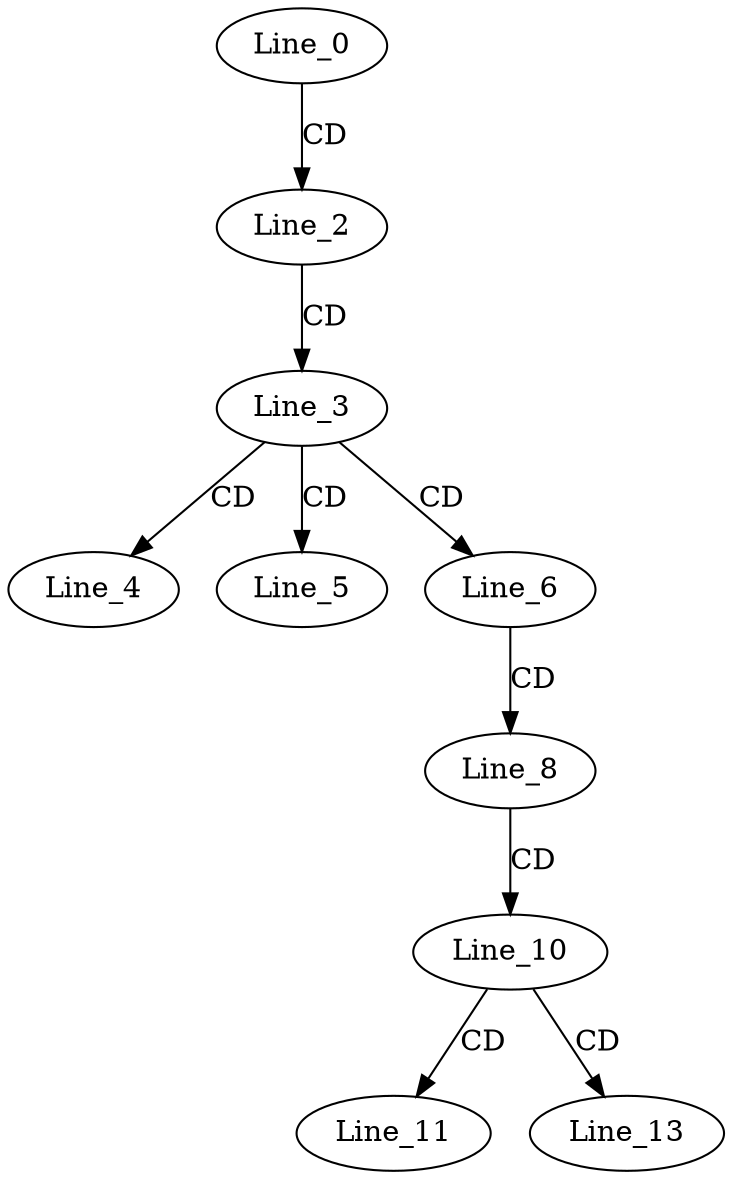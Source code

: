 digraph G {
  Line_0;
  Line_2;
  Line_3;
  Line_4;
  Line_5;
  Line_6;
  Line_8;
  Line_10;
  Line_11;
  Line_13;
  Line_0 -> Line_2 [ label="CD" ];
  Line_2 -> Line_3 [ label="CD" ];
  Line_3 -> Line_4 [ label="CD" ];
  Line_3 -> Line_5 [ label="CD" ];
  Line_3 -> Line_6 [ label="CD" ];
  Line_6 -> Line_8 [ label="CD" ];
  Line_8 -> Line_10 [ label="CD" ];
  Line_10 -> Line_11 [ label="CD" ];
  Line_10 -> Line_13 [ label="CD" ];
}
